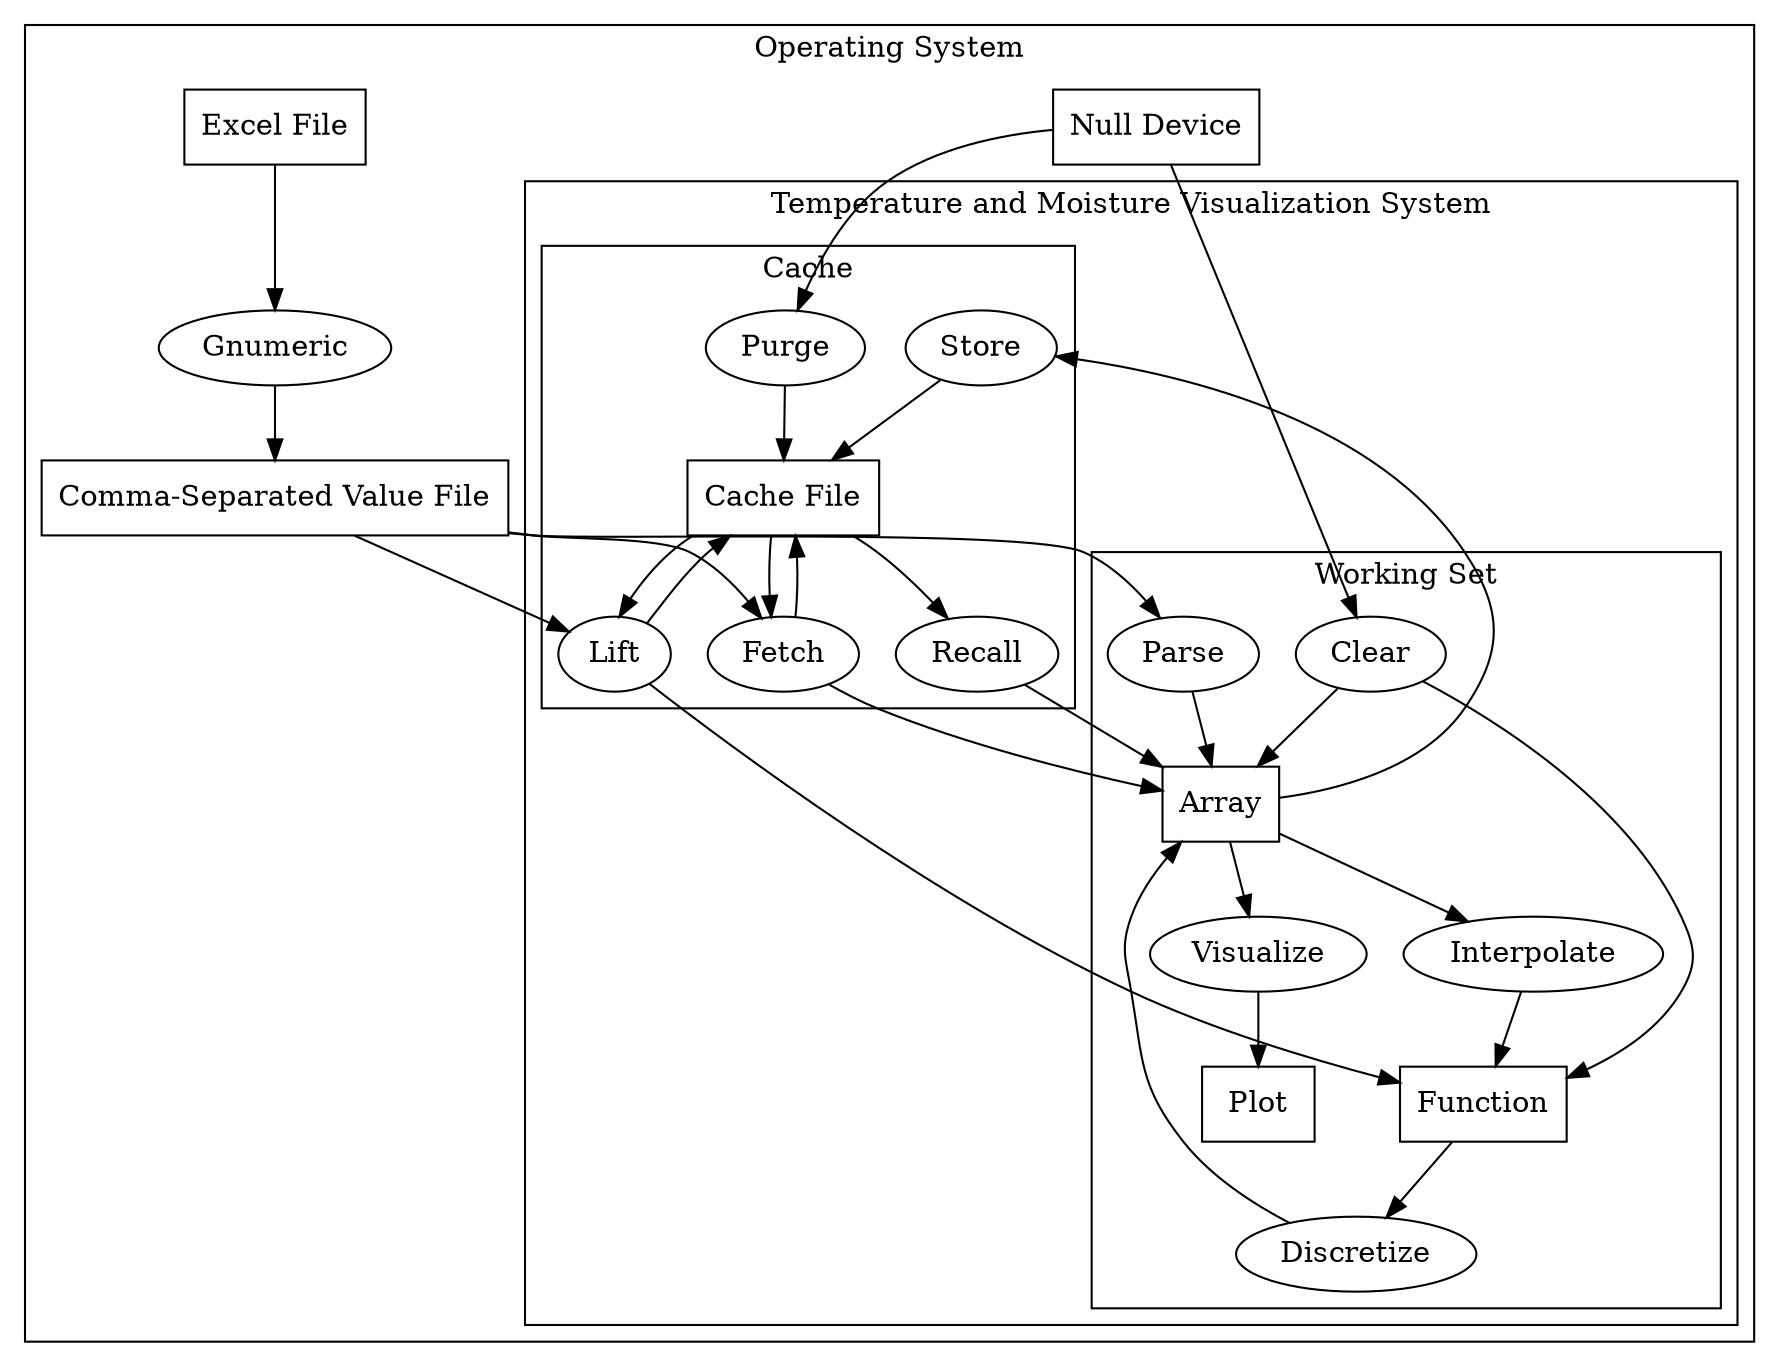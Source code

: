 digraph tmvs {
  subgraph cluster_cace {
    label = "Operating System"

    node [shape = box]
    null [label = "Null Device"]
    xls [label = "Excel File"]
    csv [label = "Comma-Separated Value File"]

    node [shape = oval]
    gnumeric [label = "Gnumeric"]

    subgraph cluster_tmvs {
      label = "Temperature and Moisture Visualization System"

      subgraph cluster_ws {
        label = "Working Set"

        node [shape = box]
        array [label = "Array"]
        function [label = "Function"]
        plot [label = "Plot"]

        node [shape = oval]
        parse [label = "Parse"]
        interpolate [label = "Interpolate"]
        discretize [label = "Discretize"]
        visualize [label = "Visualize"]
        clear [label = "Clear"]
      }

      subgraph cluster_cache {
        label = "Cache"

        node [shape = box]
        cache [label = "Cache File"]

        node [shape = oval]
        fetch [label = "Fetch"]
        lift [label = "Lift"]
        store [label = "Store"]
        recall [label = "Recall"]
        purge [label = "Purge"]
      }
    }
  }

  xls -> gnumeric -> csv
  csv -> parse -> array
  array -> interpolate -> function
  function -> discretize -> array
  array -> visualize -> plot
  null -> clear
  clear -> array
  clear -> function
  csv -> fetch -> array
  cache -> fetch -> cache
  csv -> lift -> function
  cache -> lift -> cache
  array -> store -> cache
  cache -> recall -> array
  null -> purge -> cache
}
